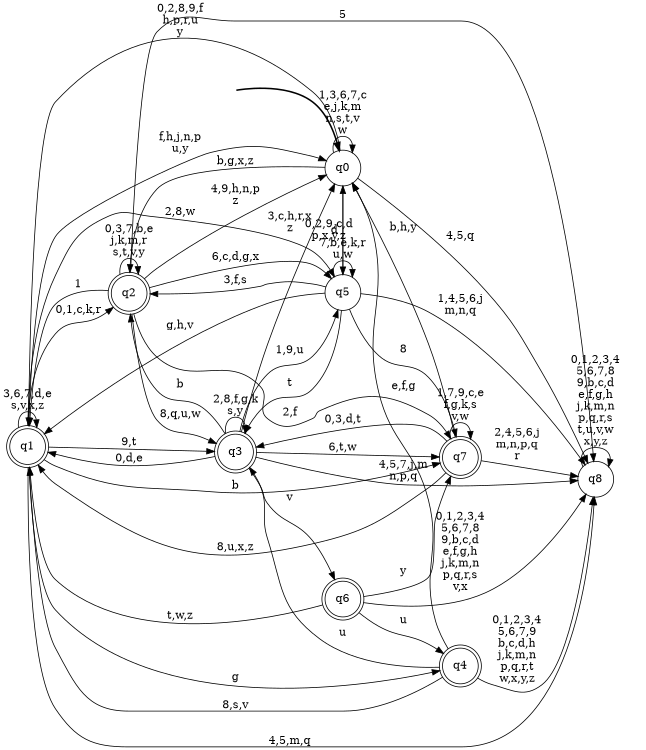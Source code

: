 digraph BlueStar {
__start0 [style = invis, shape = none, label = "", width = 0, height = 0];

rankdir=LR;
size="8,5";

s0 [style="filled", color="black", fillcolor="white" shape="circle", label="q0"];
s1 [style="rounded,filled", color="black", fillcolor="white" shape="doublecircle", label="q1"];
s2 [style="rounded,filled", color="black", fillcolor="white" shape="doublecircle", label="q2"];
s3 [style="rounded,filled", color="black", fillcolor="white" shape="doublecircle", label="q3"];
s4 [style="rounded,filled", color="black", fillcolor="white" shape="doublecircle", label="q4"];
s5 [style="filled", color="black", fillcolor="white" shape="circle", label="q5"];
s6 [style="rounded,filled", color="black", fillcolor="white" shape="doublecircle", label="q6"];
s7 [style="rounded,filled", color="black", fillcolor="white" shape="doublecircle", label="q7"];
s8 [style="filled", color="black", fillcolor="white" shape="circle", label="q8"];
subgraph cluster_main { 
	graph [pad=".75", ranksep="0.15", nodesep="0.15"];
	 style=invis; 
	__start0 -> s0 [penwidth=2];
}
s0 -> s0 [label="1,3,6,7,c\ne,j,k,m\nn,s,t,v\nw"];
s0 -> s1 [label="0,2,8,9,f\nh,p,r,u\ny"];
s0 -> s2 [label="b,g,x,z"];
s0 -> s5 [label="d"];
s0 -> s8 [label="4,5,q"];
s1 -> s0 [label="f,h,j,n,p\nu,y"];
s1 -> s1 [label="3,6,7,d,e\ns,v,x,z"];
s1 -> s2 [label="0,1,c,k,r"];
s1 -> s3 [label="9,t"];
s1 -> s4 [label="g"];
s1 -> s5 [label="2,8,w"];
s1 -> s7 [label="b"];
s1 -> s8 [label="4,5,m,q"];
s2 -> s0 [label="4,9,h,n,p\nz"];
s2 -> s1 [label="1"];
s2 -> s2 [label="0,3,7,b,e\nj,k,m,r\ns,t,v,y"];
s2 -> s3 [label="8,q,u,w"];
s2 -> s5 [label="6,c,d,g,x"];
s2 -> s7 [label="2,f"];
s2 -> s8 [label="5"];
s3 -> s0 [label="3,c,h,r,x\nz"];
s3 -> s1 [label="0,d,e"];
s3 -> s2 [label="b"];
s3 -> s3 [label="2,8,f,g,k\ns,y"];
s3 -> s5 [label="1,9,u"];
s3 -> s6 [label="v"];
s3 -> s7 [label="6,t,w"];
s3 -> s8 [label="4,5,7,j,m\nn,p,q"];
s4 -> s0 [label="e,f,g"];
s4 -> s1 [label="8,s,v"];
s4 -> s3 [label="u"];
s4 -> s8 [label="0,1,2,3,4\n5,6,7,9\nb,c,d,h\nj,k,m,n\np,q,r,t\nw,x,y,z"];
s5 -> s0 [label="0,2,9,c,d\np,x,y,z"];
s5 -> s1 [label="g,h,v"];
s5 -> s2 [label="3,f,s"];
s5 -> s3 [label="t"];
s5 -> s5 [label="7,b,e,k,r\nu,w"];
s5 -> s7 [label="8"];
s5 -> s8 [label="1,4,5,6,j\nm,n,q"];
s6 -> s1 [label="t,w,z"];
s6 -> s4 [label="u"];
s6 -> s7 [label="y"];
s6 -> s8 [label="0,1,2,3,4\n5,6,7,8\n9,b,c,d\ne,f,g,h\nj,k,m,n\np,q,r,s\nv,x"];
s7 -> s0 [label="b,h,y"];
s7 -> s1 [label="8,u,x,z"];
s7 -> s3 [label="0,3,d,t"];
s7 -> s7 [label="1,7,9,c,e\nf,g,k,s\nv,w"];
s7 -> s8 [label="2,4,5,6,j\nm,n,p,q\nr"];
s8 -> s8 [label="0,1,2,3,4\n5,6,7,8\n9,b,c,d\ne,f,g,h\nj,k,m,n\np,q,r,s\nt,u,v,w\nx,y,z"];

}